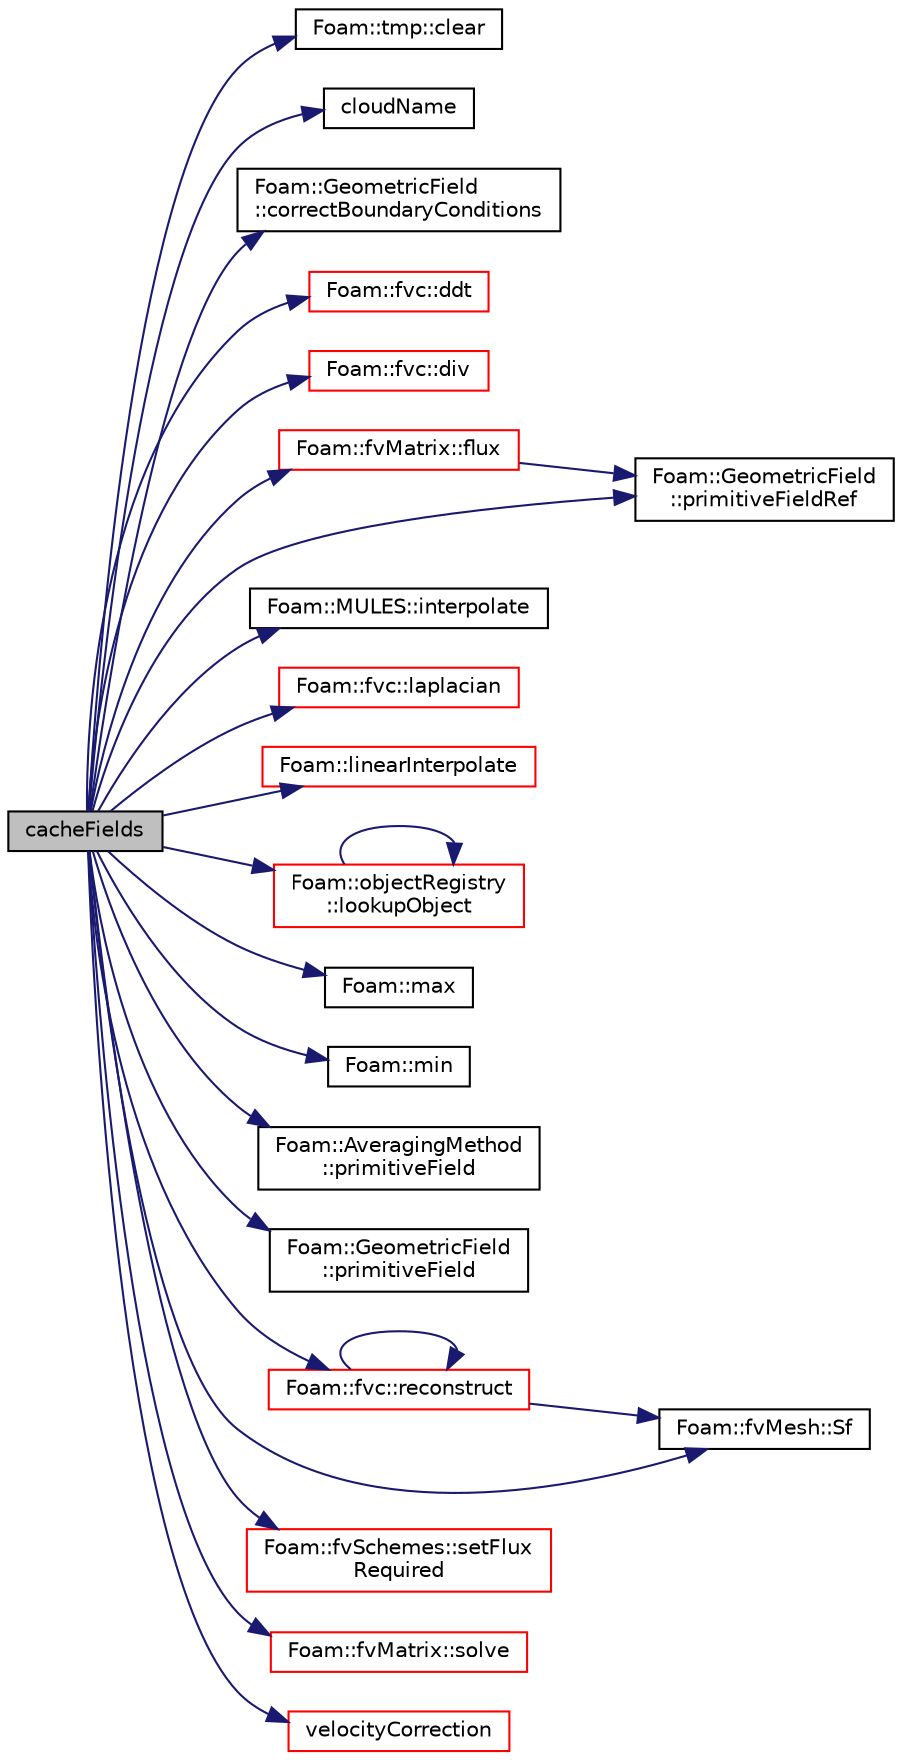 digraph "cacheFields"
{
  bgcolor="transparent";
  edge [fontname="Helvetica",fontsize="10",labelfontname="Helvetica",labelfontsize="10"];
  node [fontname="Helvetica",fontsize="10",shape=record];
  rankdir="LR";
  Node434 [label="cacheFields",height=0.2,width=0.4,color="black", fillcolor="grey75", style="filled", fontcolor="black"];
  Node434 -> Node435 [color="midnightblue",fontsize="10",style="solid",fontname="Helvetica"];
  Node435 [label="Foam::tmp::clear",height=0.2,width=0.4,color="black",URL="$a27077.html#adf1d9633e64d0de6a36e0af17ccd8163",tooltip="If object pointer points to valid object: "];
  Node434 -> Node436 [color="midnightblue",fontsize="10",style="solid",fontname="Helvetica"];
  Node436 [label="cloudName",height=0.2,width=0.4,color="black",URL="$a41246.html#ab63504c243f7c2c08b67653dca54567e"];
  Node434 -> Node437 [color="midnightblue",fontsize="10",style="solid",fontname="Helvetica"];
  Node437 [label="Foam::GeometricField\l::correctBoundaryConditions",height=0.2,width=0.4,color="black",URL="$a23249.html#acaf6878ef900e593c4b20812f1b567d6",tooltip="Correct boundary field. "];
  Node434 -> Node438 [color="midnightblue",fontsize="10",style="solid",fontname="Helvetica"];
  Node438 [label="Foam::fvc::ddt",height=0.2,width=0.4,color="red",URL="$a21861.html#a5dc871206ab86042756c8ccfdc5797ad"];
  Node434 -> Node498 [color="midnightblue",fontsize="10",style="solid",fontname="Helvetica"];
  Node498 [label="Foam::fvc::div",height=0.2,width=0.4,color="red",URL="$a21861.html#a585533948ad80abfe589d920c641f251"];
  Node434 -> Node735 [color="midnightblue",fontsize="10",style="solid",fontname="Helvetica"];
  Node735 [label="Foam::fvMatrix::flux",height=0.2,width=0.4,color="red",URL="$a23173.html#a08a0042554e1fad1421e103a8edfc3f4",tooltip="Return the face-flux field from the matrix. "];
  Node735 -> Node581 [color="midnightblue",fontsize="10",style="solid",fontname="Helvetica"];
  Node581 [label="Foam::GeometricField\l::primitiveFieldRef",height=0.2,width=0.4,color="black",URL="$a23249.html#a1c19f056796aa3c294dccefee1f7d26d",tooltip="Return a reference to the internal field. "];
  Node434 -> Node739 [color="midnightblue",fontsize="10",style="solid",fontname="Helvetica"];
  Node739 [label="Foam::MULES::interpolate",height=0.2,width=0.4,color="black",URL="$a21864.html#a4d62f21551985d814104861e7c1d9b4f"];
  Node434 -> Node740 [color="midnightblue",fontsize="10",style="solid",fontname="Helvetica"];
  Node740 [label="Foam::fvc::laplacian",height=0.2,width=0.4,color="red",URL="$a21861.html#ac75bff389d0405149b204b0d7ac214cd"];
  Node434 -> Node743 [color="midnightblue",fontsize="10",style="solid",fontname="Helvetica"];
  Node743 [label="Foam::linearInterpolate",height=0.2,width=0.4,color="red",URL="$a21851.html#a77094c8cc487d2a53de247336f41e78f"];
  Node434 -> Node745 [color="midnightblue",fontsize="10",style="solid",fontname="Helvetica"];
  Node745 [label="Foam::objectRegistry\l::lookupObject",height=0.2,width=0.4,color="red",URL="$a27433.html#a8b49296f8410366342c524250612c2aa",tooltip="Lookup and return the object of the given Type. "];
  Node745 -> Node745 [color="midnightblue",fontsize="10",style="solid",fontname="Helvetica"];
  Node434 -> Node579 [color="midnightblue",fontsize="10",style="solid",fontname="Helvetica"];
  Node579 [label="Foam::max",height=0.2,width=0.4,color="black",URL="$a21851.html#ac993e906cf2774ae77e666bc24e81733"];
  Node434 -> Node631 [color="midnightblue",fontsize="10",style="solid",fontname="Helvetica"];
  Node631 [label="Foam::min",height=0.2,width=0.4,color="black",URL="$a21851.html#a253e112ad2d56d96230ff39ea7f442dc"];
  Node434 -> Node750 [color="midnightblue",fontsize="10",style="solid",fontname="Helvetica"];
  Node750 [label="Foam::AveragingMethod\l::primitiveField",height=0.2,width=0.4,color="black",URL="$a25025.html#a92368841b0e902ebce0ba5995df063ae",tooltip="Return an internal field of the average. "];
  Node434 -> Node751 [color="midnightblue",fontsize="10",style="solid",fontname="Helvetica"];
  Node751 [label="Foam::GeometricField\l::primitiveField",height=0.2,width=0.4,color="black",URL="$a23249.html#a3d8b34acd265b26c7d4984d1618f9ee2",tooltip="Return a const-reference to the internal field. "];
  Node434 -> Node581 [color="midnightblue",fontsize="10",style="solid",fontname="Helvetica"];
  Node434 -> Node752 [color="midnightblue",fontsize="10",style="solid",fontname="Helvetica"];
  Node752 [label="Foam::fvc::reconstruct",height=0.2,width=0.4,color="red",URL="$a21861.html#ad8a6471328adb4cddcc0d4cedfa39ca2"];
  Node752 -> Node752 [color="midnightblue",fontsize="10",style="solid",fontname="Helvetica"];
  Node752 -> Node582 [color="midnightblue",fontsize="10",style="solid",fontname="Helvetica"];
  Node582 [label="Foam::fvMesh::Sf",height=0.2,width=0.4,color="black",URL="$a23593.html#a9dd61db5922c82527289434350fa0f17",tooltip="Return cell face area vectors. "];
  Node434 -> Node757 [color="midnightblue",fontsize="10",style="solid",fontname="Helvetica"];
  Node757 [label="Foam::fvSchemes::setFlux\lRequired",height=0.2,width=0.4,color="red",URL="$a23345.html#a1fe8ee3a891a76f4915170aae8e1a05e"];
  Node434 -> Node582 [color="midnightblue",fontsize="10",style="solid",fontname="Helvetica"];
  Node434 -> Node758 [color="midnightblue",fontsize="10",style="solid",fontname="Helvetica"];
  Node758 [label="Foam::fvMatrix::solve",height=0.2,width=0.4,color="red",URL="$a23173.html#a0966e44d9a6bc12663a0d60e8e038307",tooltip="Solve segregated or coupled returning the solution statistics. "];
  Node434 -> Node831 [color="midnightblue",fontsize="10",style="solid",fontname="Helvetica"];
  Node831 [label="velocityCorrection",height=0.2,width=0.4,color="red",URL="$a25385.html#a6984dfff01e81d1339e3e3a7ebb0633c",tooltip="Calculate the velocity correction. "];
}
